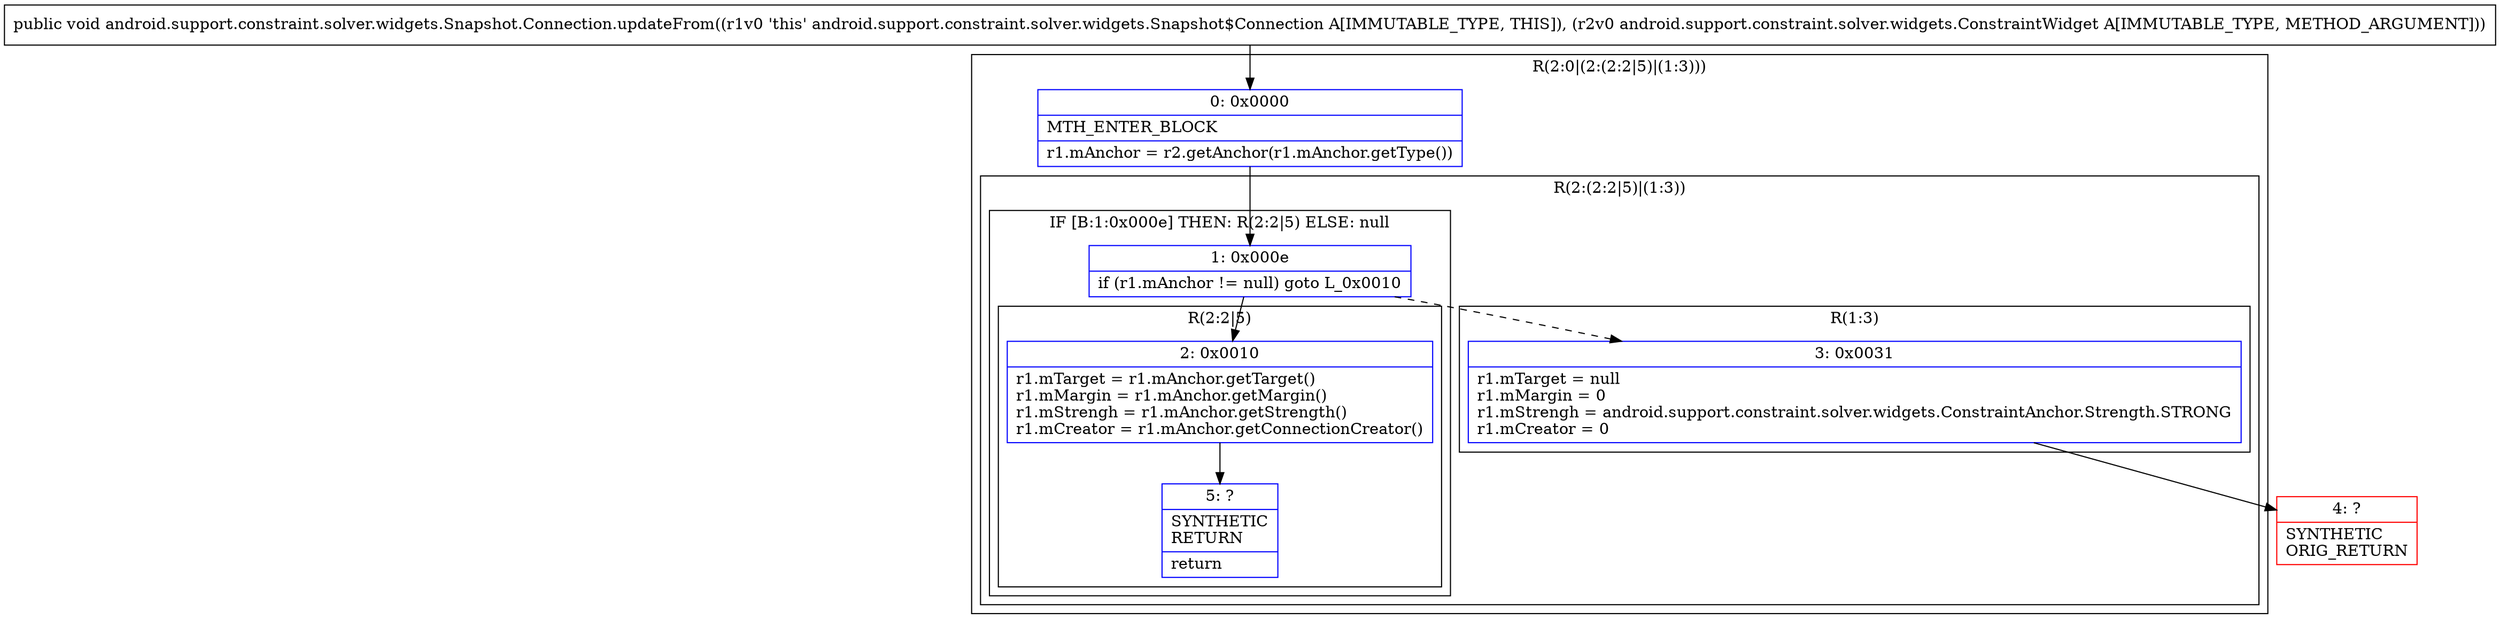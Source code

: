 digraph "CFG forandroid.support.constraint.solver.widgets.Snapshot.Connection.updateFrom(Landroid\/support\/constraint\/solver\/widgets\/ConstraintWidget;)V" {
subgraph cluster_Region_2074125570 {
label = "R(2:0|(2:(2:2|5)|(1:3)))";
node [shape=record,color=blue];
Node_0 [shape=record,label="{0\:\ 0x0000|MTH_ENTER_BLOCK\l|r1.mAnchor = r2.getAnchor(r1.mAnchor.getType())\l}"];
subgraph cluster_Region_456496140 {
label = "R(2:(2:2|5)|(1:3))";
node [shape=record,color=blue];
subgraph cluster_IfRegion_800208778 {
label = "IF [B:1:0x000e] THEN: R(2:2|5) ELSE: null";
node [shape=record,color=blue];
Node_1 [shape=record,label="{1\:\ 0x000e|if (r1.mAnchor != null) goto L_0x0010\l}"];
subgraph cluster_Region_684108203 {
label = "R(2:2|5)";
node [shape=record,color=blue];
Node_2 [shape=record,label="{2\:\ 0x0010|r1.mTarget = r1.mAnchor.getTarget()\lr1.mMargin = r1.mAnchor.getMargin()\lr1.mStrengh = r1.mAnchor.getStrength()\lr1.mCreator = r1.mAnchor.getConnectionCreator()\l}"];
Node_5 [shape=record,label="{5\:\ ?|SYNTHETIC\lRETURN\l|return\l}"];
}
}
subgraph cluster_Region_1454412036 {
label = "R(1:3)";
node [shape=record,color=blue];
Node_3 [shape=record,label="{3\:\ 0x0031|r1.mTarget = null\lr1.mMargin = 0\lr1.mStrengh = android.support.constraint.solver.widgets.ConstraintAnchor.Strength.STRONG\lr1.mCreator = 0\l}"];
}
}
}
Node_4 [shape=record,color=red,label="{4\:\ ?|SYNTHETIC\lORIG_RETURN\l}"];
MethodNode[shape=record,label="{public void android.support.constraint.solver.widgets.Snapshot.Connection.updateFrom((r1v0 'this' android.support.constraint.solver.widgets.Snapshot$Connection A[IMMUTABLE_TYPE, THIS]), (r2v0 android.support.constraint.solver.widgets.ConstraintWidget A[IMMUTABLE_TYPE, METHOD_ARGUMENT])) }"];
MethodNode -> Node_0;
Node_0 -> Node_1;
Node_1 -> Node_2;
Node_1 -> Node_3[style=dashed];
Node_2 -> Node_5;
Node_3 -> Node_4;
}

